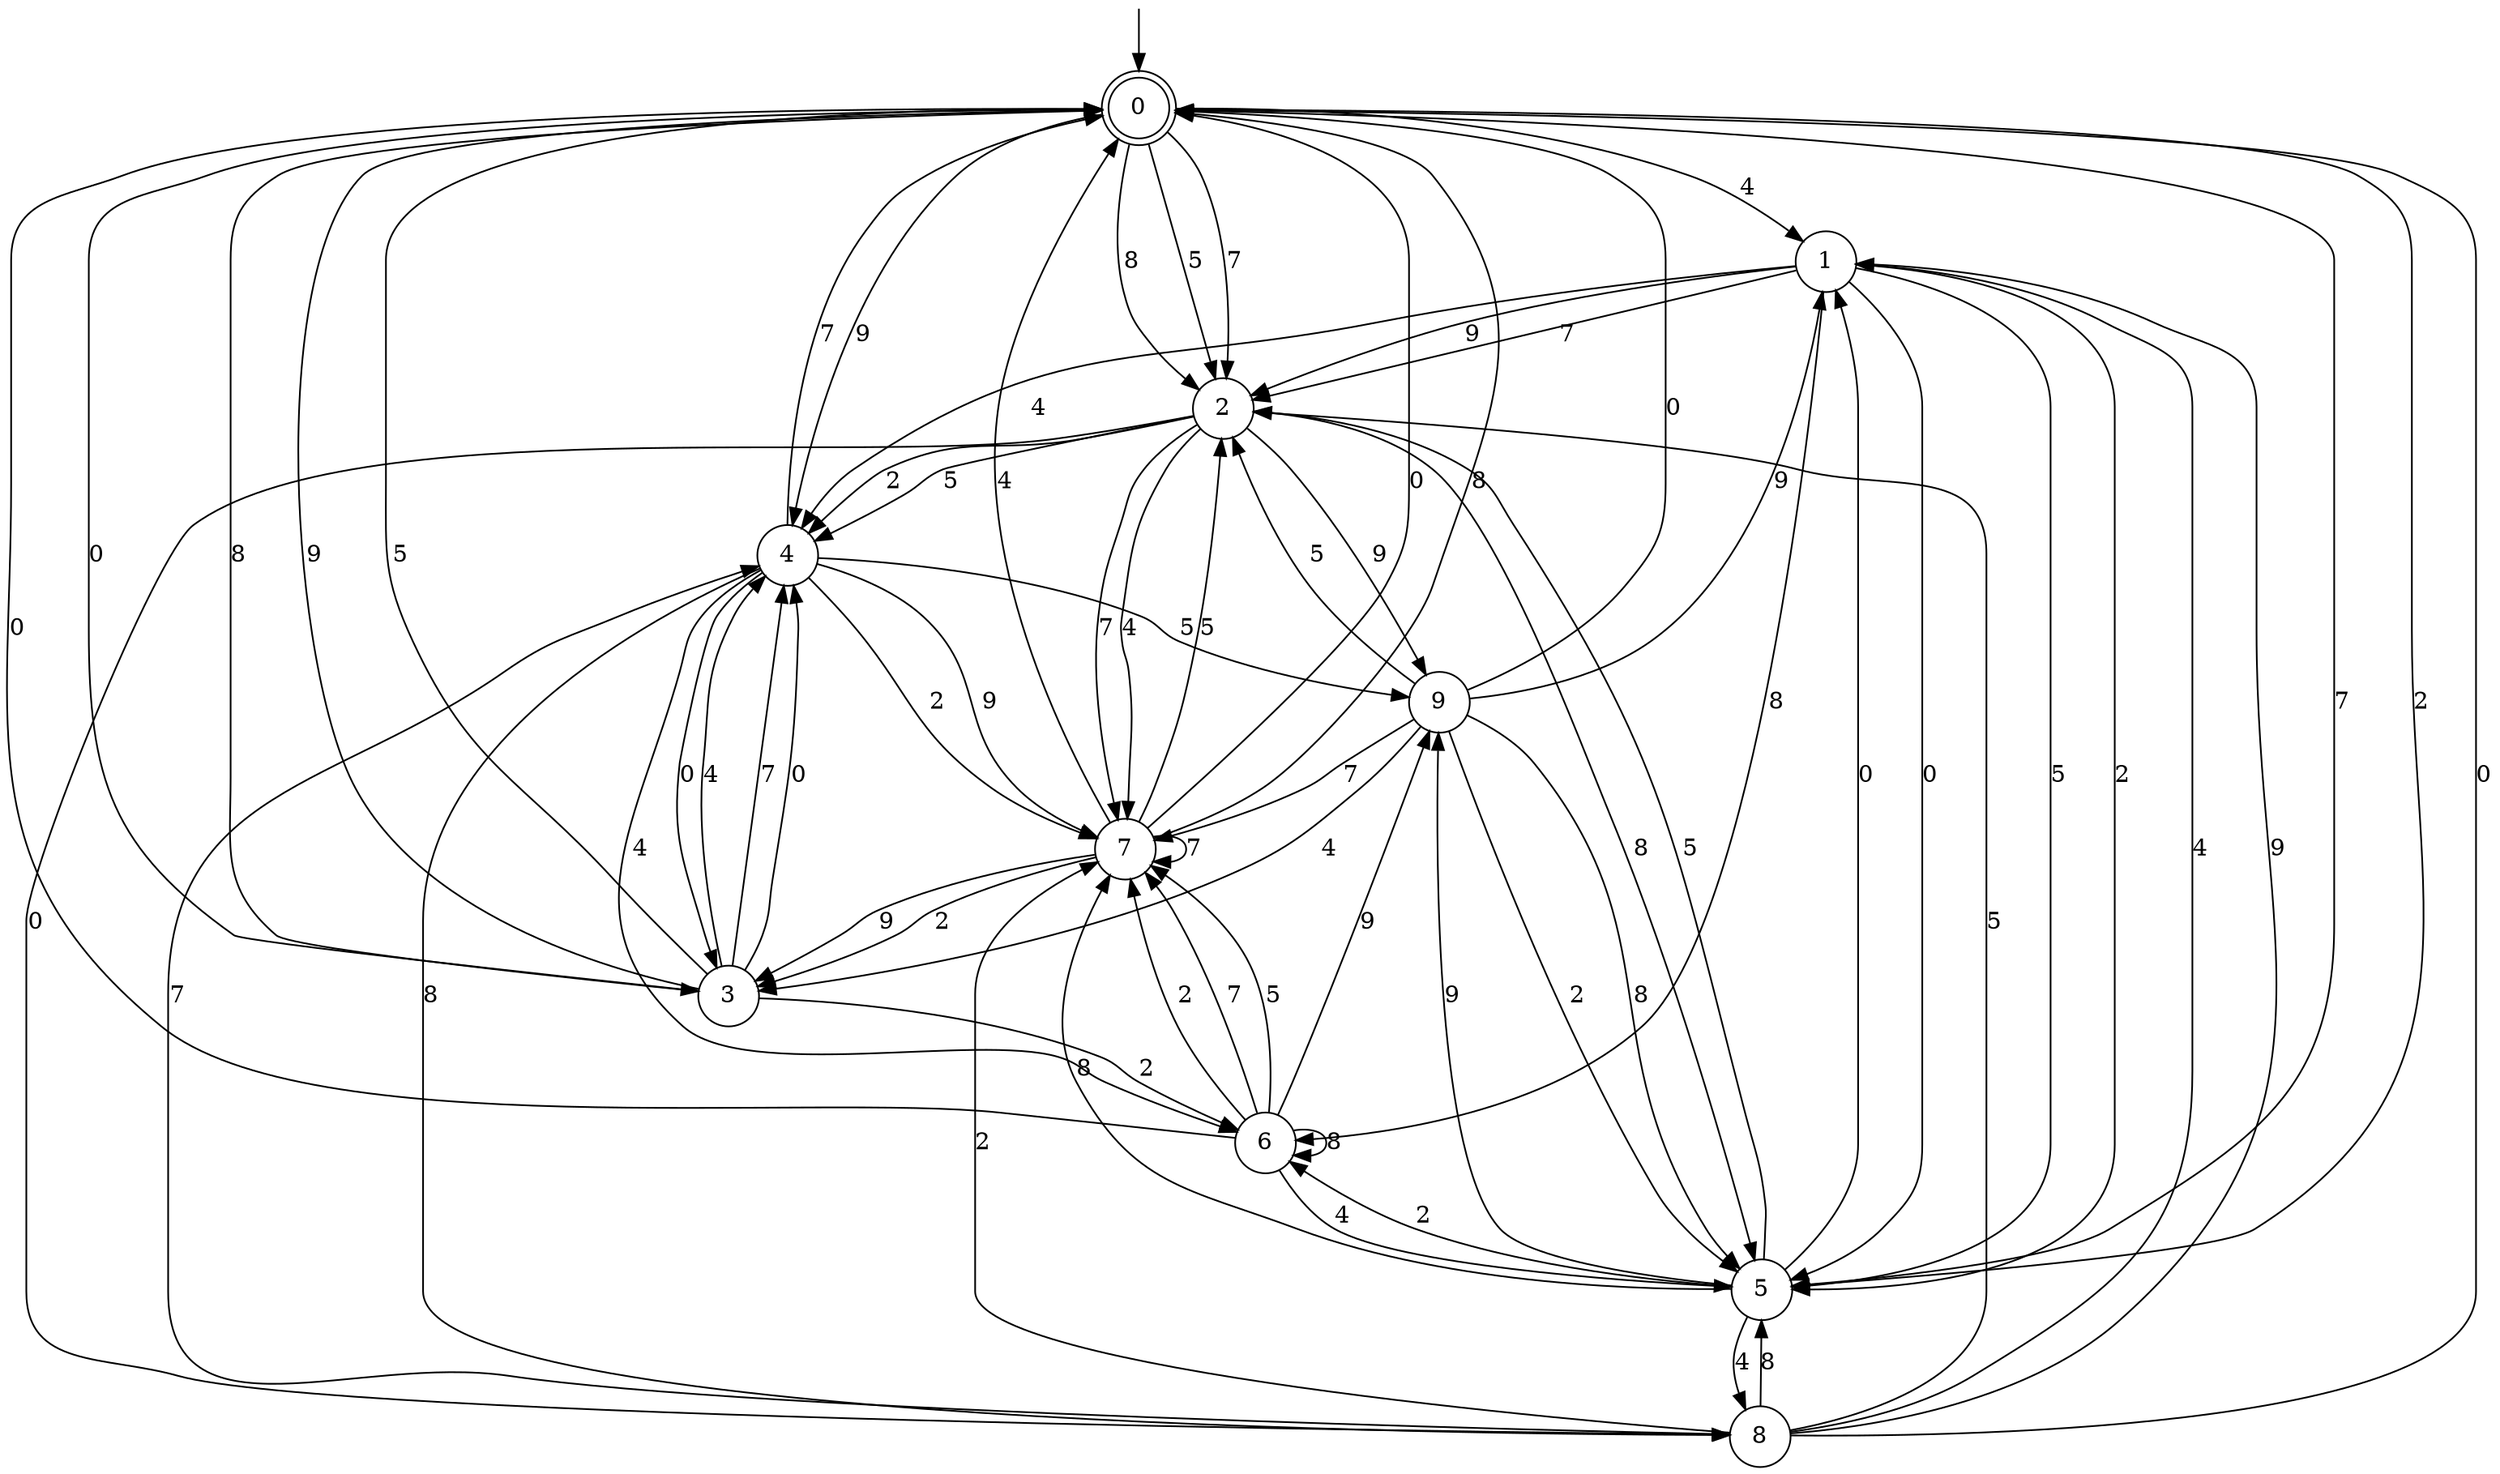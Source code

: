 digraph g {

	s0 [shape="doublecircle" label="0"];
	s1 [shape="circle" label="1"];
	s2 [shape="circle" label="2"];
	s3 [shape="circle" label="3"];
	s4 [shape="circle" label="4"];
	s5 [shape="circle" label="5"];
	s6 [shape="circle" label="6"];
	s7 [shape="circle" label="7"];
	s8 [shape="circle" label="8"];
	s9 [shape="circle" label="9"];
	s0 -> s1 [label="4"];
	s0 -> s2 [label="7"];
	s0 -> s2 [label="8"];
	s0 -> s3 [label="0"];
	s0 -> s4 [label="9"];
	s0 -> s2 [label="5"];
	s0 -> s5 [label="2"];
	s1 -> s4 [label="4"];
	s1 -> s2 [label="7"];
	s1 -> s6 [label="8"];
	s1 -> s5 [label="0"];
	s1 -> s2 [label="9"];
	s1 -> s5 [label="5"];
	s1 -> s5 [label="2"];
	s2 -> s7 [label="4"];
	s2 -> s7 [label="7"];
	s2 -> s5 [label="8"];
	s2 -> s8 [label="0"];
	s2 -> s9 [label="9"];
	s2 -> s4 [label="5"];
	s2 -> s4 [label="2"];
	s3 -> s4 [label="4"];
	s3 -> s4 [label="7"];
	s3 -> s0 [label="8"];
	s3 -> s4 [label="0"];
	s3 -> s0 [label="9"];
	s3 -> s0 [label="5"];
	s3 -> s6 [label="2"];
	s4 -> s6 [label="4"];
	s4 -> s0 [label="7"];
	s4 -> s8 [label="8"];
	s4 -> s3 [label="0"];
	s4 -> s7 [label="9"];
	s4 -> s9 [label="5"];
	s4 -> s7 [label="2"];
	s5 -> s8 [label="4"];
	s5 -> s0 [label="7"];
	s5 -> s7 [label="8"];
	s5 -> s1 [label="0"];
	s5 -> s9 [label="9"];
	s5 -> s2 [label="5"];
	s5 -> s6 [label="2"];
	s6 -> s5 [label="4"];
	s6 -> s7 [label="7"];
	s6 -> s6 [label="8"];
	s6 -> s0 [label="0"];
	s6 -> s9 [label="9"];
	s6 -> s7 [label="5"];
	s6 -> s7 [label="2"];
	s7 -> s0 [label="4"];
	s7 -> s7 [label="7"];
	s7 -> s0 [label="8"];
	s7 -> s0 [label="0"];
	s7 -> s3 [label="9"];
	s7 -> s2 [label="5"];
	s7 -> s3 [label="2"];
	s8 -> s1 [label="4"];
	s8 -> s4 [label="7"];
	s8 -> s5 [label="8"];
	s8 -> s0 [label="0"];
	s8 -> s1 [label="9"];
	s8 -> s2 [label="5"];
	s8 -> s7 [label="2"];
	s9 -> s3 [label="4"];
	s9 -> s7 [label="7"];
	s9 -> s5 [label="8"];
	s9 -> s0 [label="0"];
	s9 -> s1 [label="9"];
	s9 -> s2 [label="5"];
	s9 -> s5 [label="2"];

__start0 [label="" shape="none" width="0" height="0"];
__start0 -> s0;

}
